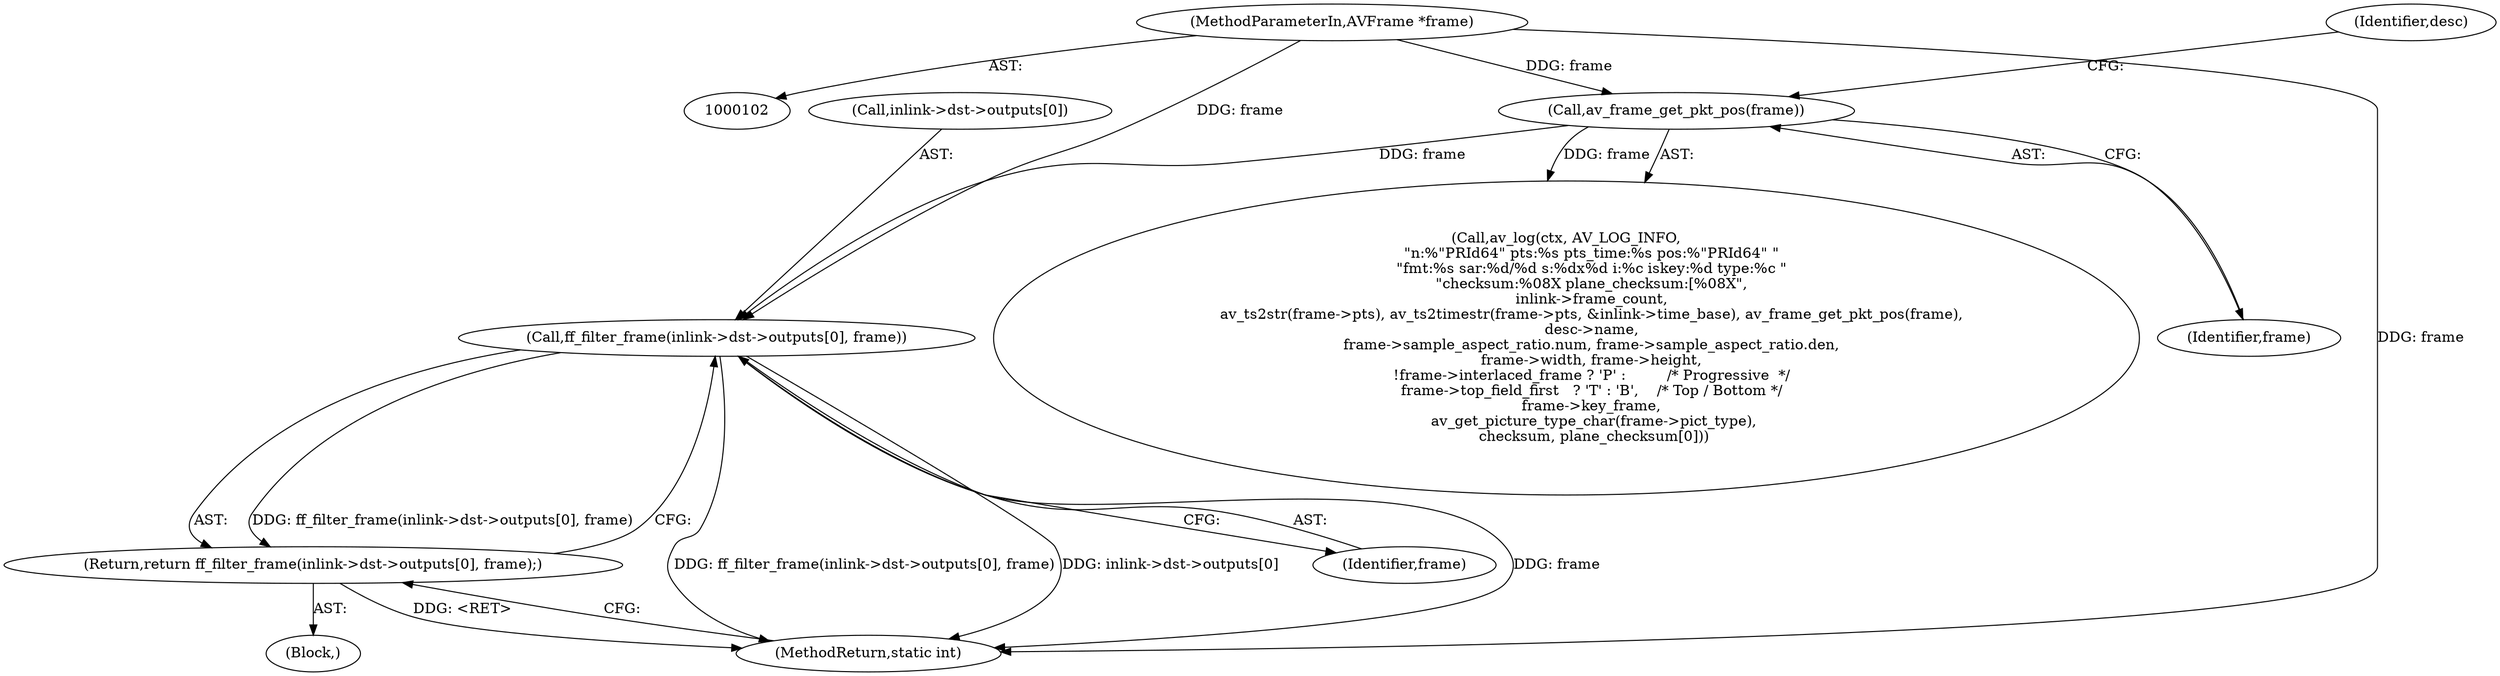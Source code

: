digraph "0_FFmpeg_e43a0a232dbf6d3c161823c2e07c52e76227a1bc_9@array" {
"1000329" [label="(Call,ff_filter_frame(inlink->dst->outputs[0], frame))"];
"1000252" [label="(Call,av_frame_get_pkt_pos(frame))"];
"1000104" [label="(MethodParameterIn,AVFrame *frame)"];
"1000328" [label="(Return,return ff_filter_frame(inlink->dst->outputs[0], frame);)"];
"1000337" [label="(Identifier,frame)"];
"1000252" [label="(Call,av_frame_get_pkt_pos(frame))"];
"1000330" [label="(Call,inlink->dst->outputs[0])"];
"1000233" [label="(Call,av_log(ctx, AV_LOG_INFO,\n           \"n:%\"PRId64\" pts:%s pts_time:%s pos:%\"PRId64\" \"\n           \"fmt:%s sar:%d/%d s:%dx%d i:%c iskey:%d type:%c \"\n           \"checksum:%08X plane_checksum:[%08X\",\n           inlink->frame_count,\n           av_ts2str(frame->pts), av_ts2timestr(frame->pts, &inlink->time_base), av_frame_get_pkt_pos(frame),\n           desc->name,\n           frame->sample_aspect_ratio.num, frame->sample_aspect_ratio.den,\n           frame->width, frame->height,\n           !frame->interlaced_frame ? 'P' :         /* Progressive  */\n           frame->top_field_first   ? 'T' : 'B',    /* Top / Bottom */\n           frame->key_frame,\n            av_get_picture_type_char(frame->pict_type),\n            checksum, plane_checksum[0]))"];
"1000329" [label="(Call,ff_filter_frame(inlink->dst->outputs[0], frame))"];
"1000253" [label="(Identifier,frame)"];
"1000338" [label="(MethodReturn,static int)"];
"1000104" [label="(MethodParameterIn,AVFrame *frame)"];
"1000255" [label="(Identifier,desc)"];
"1000328" [label="(Return,return ff_filter_frame(inlink->dst->outputs[0], frame);)"];
"1000105" [label="(Block,)"];
"1000329" -> "1000328"  [label="AST: "];
"1000329" -> "1000337"  [label="CFG: "];
"1000330" -> "1000329"  [label="AST: "];
"1000337" -> "1000329"  [label="AST: "];
"1000328" -> "1000329"  [label="CFG: "];
"1000329" -> "1000338"  [label="DDG: ff_filter_frame(inlink->dst->outputs[0], frame)"];
"1000329" -> "1000338"  [label="DDG: inlink->dst->outputs[0]"];
"1000329" -> "1000338"  [label="DDG: frame"];
"1000329" -> "1000328"  [label="DDG: ff_filter_frame(inlink->dst->outputs[0], frame)"];
"1000252" -> "1000329"  [label="DDG: frame"];
"1000104" -> "1000329"  [label="DDG: frame"];
"1000252" -> "1000233"  [label="AST: "];
"1000252" -> "1000253"  [label="CFG: "];
"1000253" -> "1000252"  [label="AST: "];
"1000255" -> "1000252"  [label="CFG: "];
"1000252" -> "1000233"  [label="DDG: frame"];
"1000104" -> "1000252"  [label="DDG: frame"];
"1000104" -> "1000102"  [label="AST: "];
"1000104" -> "1000338"  [label="DDG: frame"];
"1000328" -> "1000105"  [label="AST: "];
"1000338" -> "1000328"  [label="CFG: "];
"1000328" -> "1000338"  [label="DDG: <RET>"];
}
